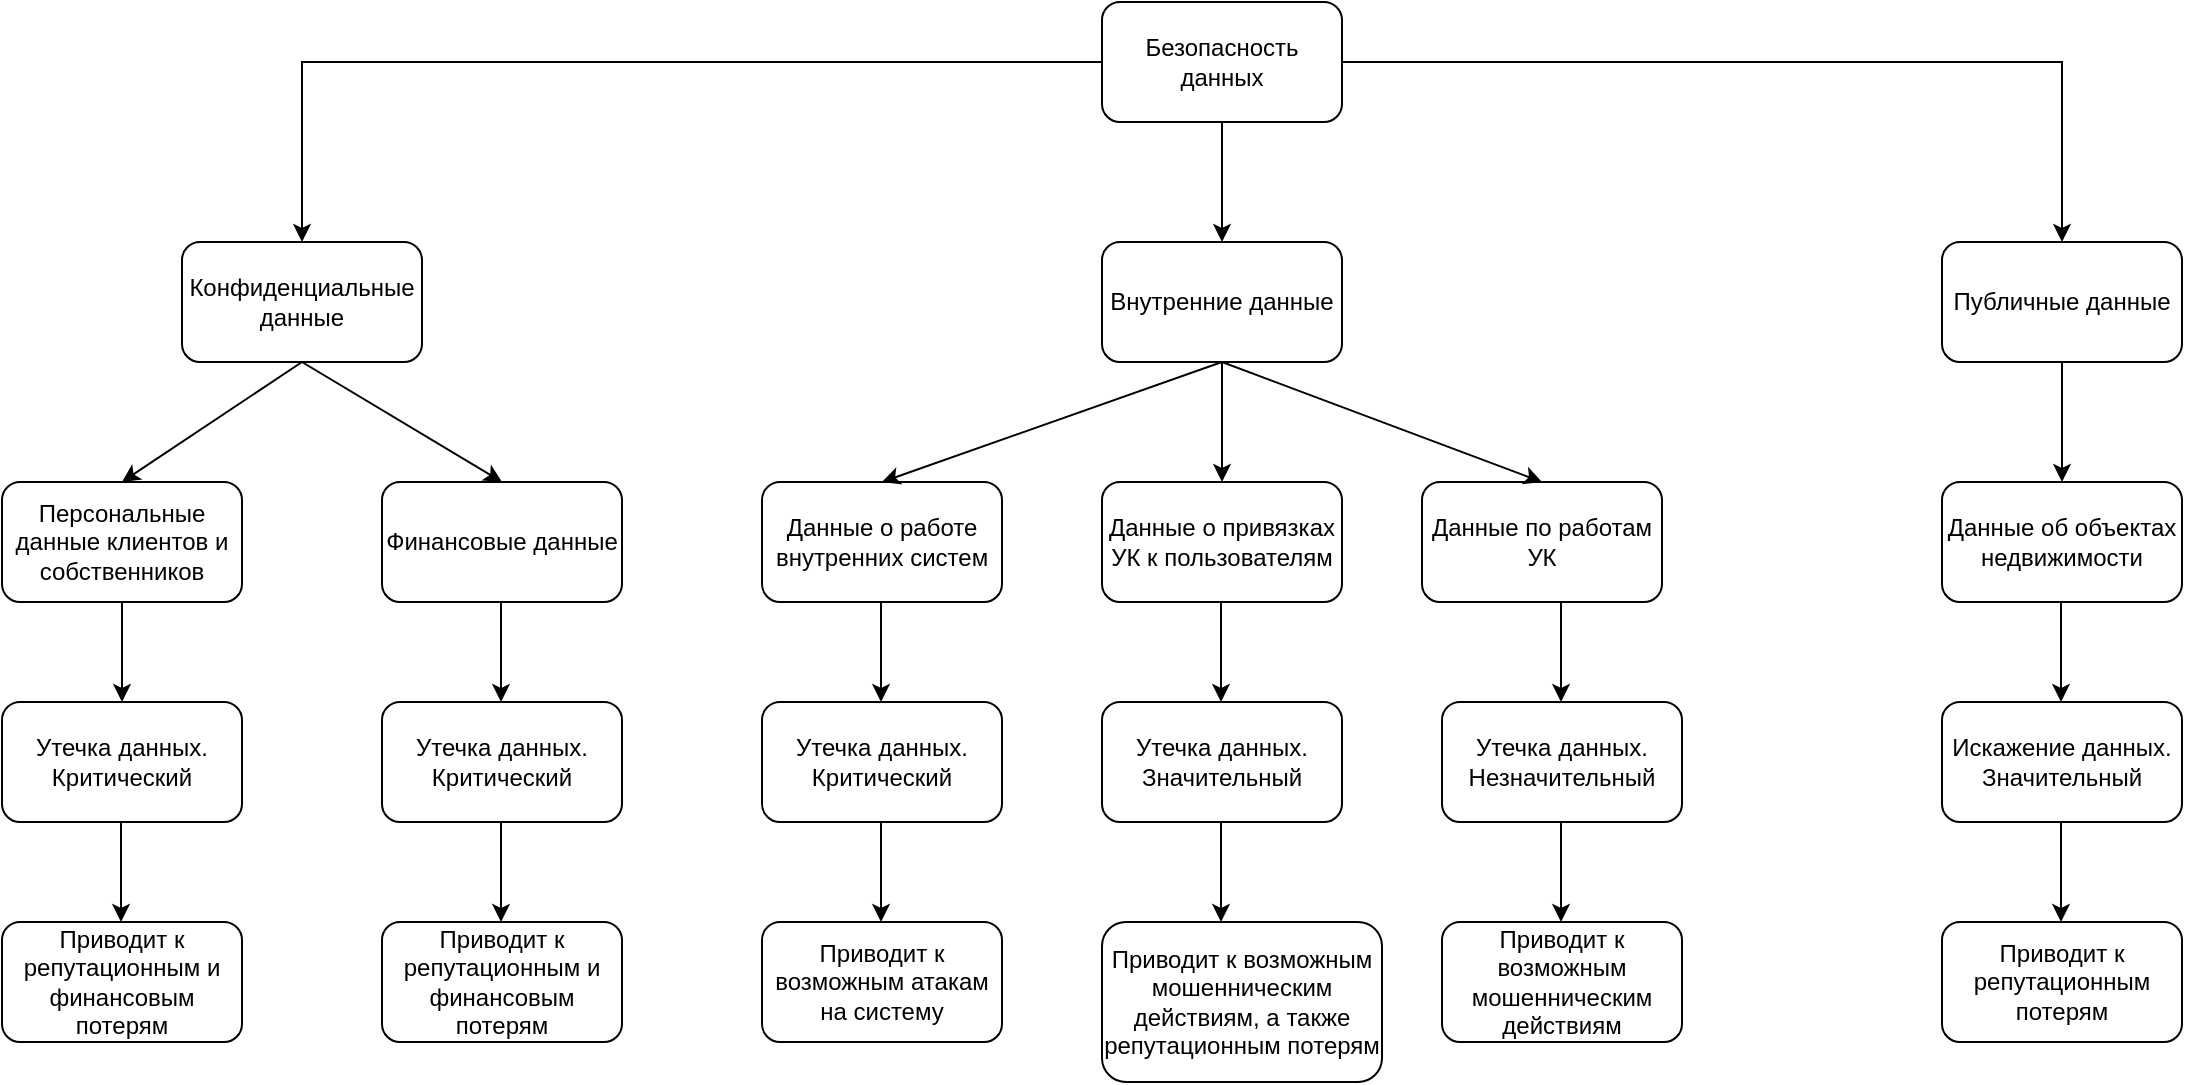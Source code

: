 <mxfile version="25.0.2">
  <diagram name="Страница — 1" id="NbpsFfCfzAH4oGt9KX6w">
    <mxGraphModel dx="3059" dy="1209" grid="1" gridSize="10" guides="1" tooltips="1" connect="1" arrows="1" fold="1" page="1" pageScale="1" pageWidth="827" pageHeight="1169" math="0" shadow="0">
      <root>
        <mxCell id="0" />
        <mxCell id="1" parent="0" />
        <mxCell id="Q71QBSqT3RxukdnOmlxo-1" value="Безопасность данных" style="rounded=1;whiteSpace=wrap;html=1;" vertex="1" parent="1">
          <mxGeometry x="270" y="40" width="120" height="60" as="geometry" />
        </mxCell>
        <mxCell id="Q71QBSqT3RxukdnOmlxo-2" value="Публичные данные" style="rounded=1;whiteSpace=wrap;html=1;" vertex="1" parent="1">
          <mxGeometry x="690" y="160" width="120" height="60" as="geometry" />
        </mxCell>
        <mxCell id="Q71QBSqT3RxukdnOmlxo-3" value="Внутренние данные" style="rounded=1;whiteSpace=wrap;html=1;" vertex="1" parent="1">
          <mxGeometry x="270" y="160" width="120" height="60" as="geometry" />
        </mxCell>
        <mxCell id="Q71QBSqT3RxukdnOmlxo-4" value="Конфиденциальные данные" style="rounded=1;whiteSpace=wrap;html=1;" vertex="1" parent="1">
          <mxGeometry x="-190" y="160" width="120" height="60" as="geometry" />
        </mxCell>
        <mxCell id="Q71QBSqT3RxukdnOmlxo-5" value="" style="endArrow=classic;html=1;rounded=0;exitX=0.5;exitY=1;exitDx=0;exitDy=0;entryX=0.5;entryY=0;entryDx=0;entryDy=0;" edge="1" parent="1" source="Q71QBSqT3RxukdnOmlxo-1" target="Q71QBSqT3RxukdnOmlxo-3">
          <mxGeometry width="50" height="50" relative="1" as="geometry">
            <mxPoint x="390" y="310" as="sourcePoint" />
            <mxPoint x="440" y="260" as="targetPoint" />
          </mxGeometry>
        </mxCell>
        <mxCell id="Q71QBSqT3RxukdnOmlxo-6" value="" style="endArrow=classic;html=1;rounded=0;exitX=0;exitY=0.5;exitDx=0;exitDy=0;entryX=0.5;entryY=0;entryDx=0;entryDy=0;" edge="1" parent="1" source="Q71QBSqT3RxukdnOmlxo-1" target="Q71QBSqT3RxukdnOmlxo-4">
          <mxGeometry width="50" height="50" relative="1" as="geometry">
            <mxPoint x="390" y="310" as="sourcePoint" />
            <mxPoint x="440" y="260" as="targetPoint" />
            <Array as="points">
              <mxPoint x="-130" y="70" />
            </Array>
          </mxGeometry>
        </mxCell>
        <mxCell id="Q71QBSqT3RxukdnOmlxo-7" value="" style="endArrow=classic;html=1;rounded=0;exitX=1;exitY=0.5;exitDx=0;exitDy=0;entryX=0.5;entryY=0;entryDx=0;entryDy=0;" edge="1" parent="1" source="Q71QBSqT3RxukdnOmlxo-1" target="Q71QBSqT3RxukdnOmlxo-2">
          <mxGeometry width="50" height="50" relative="1" as="geometry">
            <mxPoint x="390" y="310" as="sourcePoint" />
            <mxPoint x="440" y="260" as="targetPoint" />
            <Array as="points">
              <mxPoint x="750" y="70" />
            </Array>
          </mxGeometry>
        </mxCell>
        <mxCell id="Q71QBSqT3RxukdnOmlxo-8" value="Персональные данные клиентов и собственников" style="rounded=1;whiteSpace=wrap;html=1;" vertex="1" parent="1">
          <mxGeometry x="-280" y="280" width="120" height="60" as="geometry" />
        </mxCell>
        <mxCell id="Q71QBSqT3RxukdnOmlxo-9" value="Финансовые данные" style="rounded=1;whiteSpace=wrap;html=1;" vertex="1" parent="1">
          <mxGeometry x="-90" y="280" width="120" height="60" as="geometry" />
        </mxCell>
        <mxCell id="Q71QBSqT3RxukdnOmlxo-10" value="Данные об объектах недвижимости" style="rounded=1;whiteSpace=wrap;html=1;" vertex="1" parent="1">
          <mxGeometry x="690" y="280" width="120" height="60" as="geometry" />
        </mxCell>
        <mxCell id="Q71QBSqT3RxukdnOmlxo-11" value="Данные о работе внутренних систем" style="rounded=1;whiteSpace=wrap;html=1;" vertex="1" parent="1">
          <mxGeometry x="100" y="280" width="120" height="60" as="geometry" />
        </mxCell>
        <mxCell id="Q71QBSqT3RxukdnOmlxo-12" value="Данные о привязках УК к пользователям" style="rounded=1;whiteSpace=wrap;html=1;" vertex="1" parent="1">
          <mxGeometry x="270" y="280" width="120" height="60" as="geometry" />
        </mxCell>
        <mxCell id="Q71QBSqT3RxukdnOmlxo-13" value="Данные по работам УК" style="rounded=1;whiteSpace=wrap;html=1;" vertex="1" parent="1">
          <mxGeometry x="430" y="280" width="120" height="60" as="geometry" />
        </mxCell>
        <mxCell id="Q71QBSqT3RxukdnOmlxo-14" value="" style="endArrow=classic;html=1;rounded=0;exitX=0.5;exitY=1;exitDx=0;exitDy=0;entryX=0.5;entryY=0;entryDx=0;entryDy=0;" edge="1" parent="1" source="Q71QBSqT3RxukdnOmlxo-3" target="Q71QBSqT3RxukdnOmlxo-11">
          <mxGeometry width="50" height="50" relative="1" as="geometry">
            <mxPoint x="390" y="310" as="sourcePoint" />
            <mxPoint x="440" y="260" as="targetPoint" />
          </mxGeometry>
        </mxCell>
        <mxCell id="Q71QBSqT3RxukdnOmlxo-15" value="" style="endArrow=classic;html=1;rounded=0;entryX=0.5;entryY=0;entryDx=0;entryDy=0;" edge="1" parent="1" target="Q71QBSqT3RxukdnOmlxo-12">
          <mxGeometry width="50" height="50" relative="1" as="geometry">
            <mxPoint x="330" y="220" as="sourcePoint" />
            <mxPoint x="440" y="260" as="targetPoint" />
          </mxGeometry>
        </mxCell>
        <mxCell id="Q71QBSqT3RxukdnOmlxo-16" value="" style="endArrow=classic;html=1;rounded=0;exitX=0.5;exitY=1;exitDx=0;exitDy=0;entryX=0.5;entryY=0;entryDx=0;entryDy=0;" edge="1" parent="1" source="Q71QBSqT3RxukdnOmlxo-3" target="Q71QBSqT3RxukdnOmlxo-13">
          <mxGeometry width="50" height="50" relative="1" as="geometry">
            <mxPoint x="390" y="310" as="sourcePoint" />
            <mxPoint x="440" y="260" as="targetPoint" />
          </mxGeometry>
        </mxCell>
        <mxCell id="Q71QBSqT3RxukdnOmlxo-17" value="" style="endArrow=classic;html=1;rounded=0;exitX=0.5;exitY=1;exitDx=0;exitDy=0;entryX=0.5;entryY=0;entryDx=0;entryDy=0;" edge="1" parent="1" source="Q71QBSqT3RxukdnOmlxo-2" target="Q71QBSqT3RxukdnOmlxo-10">
          <mxGeometry width="50" height="50" relative="1" as="geometry">
            <mxPoint x="420" y="310" as="sourcePoint" />
            <mxPoint x="470" y="260" as="targetPoint" />
          </mxGeometry>
        </mxCell>
        <mxCell id="Q71QBSqT3RxukdnOmlxo-18" value="" style="endArrow=classic;html=1;rounded=0;exitX=0.5;exitY=1;exitDx=0;exitDy=0;entryX=0.5;entryY=0;entryDx=0;entryDy=0;" edge="1" parent="1" source="Q71QBSqT3RxukdnOmlxo-4" target="Q71QBSqT3RxukdnOmlxo-9">
          <mxGeometry width="50" height="50" relative="1" as="geometry">
            <mxPoint x="420" y="310" as="sourcePoint" />
            <mxPoint x="470" y="260" as="targetPoint" />
          </mxGeometry>
        </mxCell>
        <mxCell id="Q71QBSqT3RxukdnOmlxo-19" value="" style="endArrow=classic;html=1;rounded=0;exitX=0.5;exitY=1;exitDx=0;exitDy=0;entryX=0.5;entryY=0;entryDx=0;entryDy=0;" edge="1" parent="1" source="Q71QBSqT3RxukdnOmlxo-4" target="Q71QBSqT3RxukdnOmlxo-8">
          <mxGeometry width="50" height="50" relative="1" as="geometry">
            <mxPoint x="420" y="310" as="sourcePoint" />
            <mxPoint x="470" y="260" as="targetPoint" />
          </mxGeometry>
        </mxCell>
        <mxCell id="Q71QBSqT3RxukdnOmlxo-21" value="Утечка данных. Критический" style="rounded=1;whiteSpace=wrap;html=1;" vertex="1" parent="1">
          <mxGeometry x="100" y="390" width="120" height="60" as="geometry" />
        </mxCell>
        <mxCell id="Q71QBSqT3RxukdnOmlxo-23" value="Утечка данных. Критический" style="rounded=1;whiteSpace=wrap;html=1;" vertex="1" parent="1">
          <mxGeometry x="-280" y="390" width="120" height="60" as="geometry" />
        </mxCell>
        <mxCell id="Q71QBSqT3RxukdnOmlxo-24" value="Утечка данных. Критический" style="rounded=1;whiteSpace=wrap;html=1;" vertex="1" parent="1">
          <mxGeometry x="-90" y="390" width="120" height="60" as="geometry" />
        </mxCell>
        <mxCell id="Q71QBSqT3RxukdnOmlxo-25" value="Искажение данных. Значительный" style="rounded=1;whiteSpace=wrap;html=1;" vertex="1" parent="1">
          <mxGeometry x="690" y="390" width="120" height="60" as="geometry" />
        </mxCell>
        <mxCell id="Q71QBSqT3RxukdnOmlxo-26" value="Утечка данных. Значительный" style="rounded=1;whiteSpace=wrap;html=1;" vertex="1" parent="1">
          <mxGeometry x="270" y="390" width="120" height="60" as="geometry" />
        </mxCell>
        <mxCell id="Q71QBSqT3RxukdnOmlxo-27" value="Утечка данных. Незначительный" style="rounded=1;whiteSpace=wrap;html=1;" vertex="1" parent="1">
          <mxGeometry x="440" y="390" width="120" height="60" as="geometry" />
        </mxCell>
        <mxCell id="Q71QBSqT3RxukdnOmlxo-28" value="" style="endArrow=classic;html=1;rounded=0;exitX=0.5;exitY=1;exitDx=0;exitDy=0;entryX=0.5;entryY=0;entryDx=0;entryDy=0;" edge="1" parent="1" source="Q71QBSqT3RxukdnOmlxo-8" target="Q71QBSqT3RxukdnOmlxo-23">
          <mxGeometry width="50" height="50" relative="1" as="geometry">
            <mxPoint x="-140" y="540" as="sourcePoint" />
            <mxPoint x="-90" y="490" as="targetPoint" />
          </mxGeometry>
        </mxCell>
        <mxCell id="Q71QBSqT3RxukdnOmlxo-29" value="" style="endArrow=classic;html=1;rounded=0;exitX=0.5;exitY=1;exitDx=0;exitDy=0;entryX=0.5;entryY=0;entryDx=0;entryDy=0;" edge="1" parent="1">
          <mxGeometry width="50" height="50" relative="1" as="geometry">
            <mxPoint x="-30.5" y="340" as="sourcePoint" />
            <mxPoint x="-30.5" y="390" as="targetPoint" />
          </mxGeometry>
        </mxCell>
        <mxCell id="Q71QBSqT3RxukdnOmlxo-30" value="" style="endArrow=classic;html=1;rounded=0;exitX=0.5;exitY=1;exitDx=0;exitDy=0;entryX=0.5;entryY=0;entryDx=0;entryDy=0;" edge="1" parent="1">
          <mxGeometry width="50" height="50" relative="1" as="geometry">
            <mxPoint x="159.5" y="340" as="sourcePoint" />
            <mxPoint x="159.5" y="390" as="targetPoint" />
          </mxGeometry>
        </mxCell>
        <mxCell id="Q71QBSqT3RxukdnOmlxo-31" value="" style="endArrow=classic;html=1;rounded=0;exitX=0.5;exitY=1;exitDx=0;exitDy=0;entryX=0.5;entryY=0;entryDx=0;entryDy=0;" edge="1" parent="1">
          <mxGeometry width="50" height="50" relative="1" as="geometry">
            <mxPoint x="329.5" y="340" as="sourcePoint" />
            <mxPoint x="329.5" y="390" as="targetPoint" />
          </mxGeometry>
        </mxCell>
        <mxCell id="Q71QBSqT3RxukdnOmlxo-32" value="" style="endArrow=classic;html=1;rounded=0;exitX=0.5;exitY=1;exitDx=0;exitDy=0;entryX=0.5;entryY=0;entryDx=0;entryDy=0;" edge="1" parent="1">
          <mxGeometry width="50" height="50" relative="1" as="geometry">
            <mxPoint x="499.5" y="340" as="sourcePoint" />
            <mxPoint x="499.5" y="390" as="targetPoint" />
          </mxGeometry>
        </mxCell>
        <mxCell id="Q71QBSqT3RxukdnOmlxo-33" value="" style="endArrow=classic;html=1;rounded=0;exitX=0.5;exitY=1;exitDx=0;exitDy=0;entryX=0.5;entryY=0;entryDx=0;entryDy=0;" edge="1" parent="1">
          <mxGeometry width="50" height="50" relative="1" as="geometry">
            <mxPoint x="749.5" y="340" as="sourcePoint" />
            <mxPoint x="749.5" y="390" as="targetPoint" />
          </mxGeometry>
        </mxCell>
        <mxCell id="Q71QBSqT3RxukdnOmlxo-34" value="" style="endArrow=classic;html=1;rounded=0;exitX=0.5;exitY=1;exitDx=0;exitDy=0;entryX=0.5;entryY=0;entryDx=0;entryDy=0;" edge="1" parent="1">
          <mxGeometry width="50" height="50" relative="1" as="geometry">
            <mxPoint x="-220.5" y="450" as="sourcePoint" />
            <mxPoint x="-220.5" y="500" as="targetPoint" />
          </mxGeometry>
        </mxCell>
        <mxCell id="Q71QBSqT3RxukdnOmlxo-35" value="" style="endArrow=classic;html=1;rounded=0;exitX=0.5;exitY=1;exitDx=0;exitDy=0;entryX=0.5;entryY=0;entryDx=0;entryDy=0;" edge="1" parent="1">
          <mxGeometry width="50" height="50" relative="1" as="geometry">
            <mxPoint x="-30.5" y="450" as="sourcePoint" />
            <mxPoint x="-30.5" y="500" as="targetPoint" />
          </mxGeometry>
        </mxCell>
        <mxCell id="Q71QBSqT3RxukdnOmlxo-36" value="" style="endArrow=classic;html=1;rounded=0;exitX=0.5;exitY=1;exitDx=0;exitDy=0;entryX=0.5;entryY=0;entryDx=0;entryDy=0;" edge="1" parent="1">
          <mxGeometry width="50" height="50" relative="1" as="geometry">
            <mxPoint x="159.5" y="450" as="sourcePoint" />
            <mxPoint x="159.5" y="500" as="targetPoint" />
          </mxGeometry>
        </mxCell>
        <mxCell id="Q71QBSqT3RxukdnOmlxo-37" value="" style="endArrow=classic;html=1;rounded=0;exitX=0.5;exitY=1;exitDx=0;exitDy=0;entryX=0.5;entryY=0;entryDx=0;entryDy=0;" edge="1" parent="1">
          <mxGeometry width="50" height="50" relative="1" as="geometry">
            <mxPoint x="329.5" y="450" as="sourcePoint" />
            <mxPoint x="329.5" y="500" as="targetPoint" />
          </mxGeometry>
        </mxCell>
        <mxCell id="Q71QBSqT3RxukdnOmlxo-38" value="" style="endArrow=classic;html=1;rounded=0;exitX=0.5;exitY=1;exitDx=0;exitDy=0;entryX=0.5;entryY=0;entryDx=0;entryDy=0;" edge="1" parent="1">
          <mxGeometry width="50" height="50" relative="1" as="geometry">
            <mxPoint x="499.5" y="450" as="sourcePoint" />
            <mxPoint x="499.5" y="500" as="targetPoint" />
          </mxGeometry>
        </mxCell>
        <mxCell id="Q71QBSqT3RxukdnOmlxo-39" value="" style="endArrow=classic;html=1;rounded=0;exitX=0.5;exitY=1;exitDx=0;exitDy=0;entryX=0.5;entryY=0;entryDx=0;entryDy=0;" edge="1" parent="1">
          <mxGeometry width="50" height="50" relative="1" as="geometry">
            <mxPoint x="749.5" y="450" as="sourcePoint" />
            <mxPoint x="749.5" y="500" as="targetPoint" />
          </mxGeometry>
        </mxCell>
        <mxCell id="Q71QBSqT3RxukdnOmlxo-40" value="Приводит к репутационным и финансовым потерям" style="rounded=1;whiteSpace=wrap;html=1;" vertex="1" parent="1">
          <mxGeometry x="-280" y="500" width="120" height="60" as="geometry" />
        </mxCell>
        <mxCell id="Q71QBSqT3RxukdnOmlxo-41" value="Приводит к репутационным и финансовым потерям" style="rounded=1;whiteSpace=wrap;html=1;" vertex="1" parent="1">
          <mxGeometry x="-90" y="500" width="120" height="60" as="geometry" />
        </mxCell>
        <mxCell id="Q71QBSqT3RxukdnOmlxo-42" value="Приводит к возможным мошенническим действиям" style="rounded=1;whiteSpace=wrap;html=1;" vertex="1" parent="1">
          <mxGeometry x="440" y="500" width="120" height="60" as="geometry" />
        </mxCell>
        <mxCell id="Q71QBSqT3RxukdnOmlxo-43" value="Приводит к возможным мошенническим действиям, а также репутационным потерям" style="rounded=1;whiteSpace=wrap;html=1;" vertex="1" parent="1">
          <mxGeometry x="270" y="500" width="140" height="80" as="geometry" />
        </mxCell>
        <mxCell id="Q71QBSqT3RxukdnOmlxo-44" value="Приводит к возможным атакам на систему" style="rounded=1;whiteSpace=wrap;html=1;" vertex="1" parent="1">
          <mxGeometry x="100" y="500" width="120" height="60" as="geometry" />
        </mxCell>
        <mxCell id="Q71QBSqT3RxukdnOmlxo-45" value="Приводит к репутационным потерям" style="rounded=1;whiteSpace=wrap;html=1;" vertex="1" parent="1">
          <mxGeometry x="690" y="500" width="120" height="60" as="geometry" />
        </mxCell>
      </root>
    </mxGraphModel>
  </diagram>
</mxfile>

